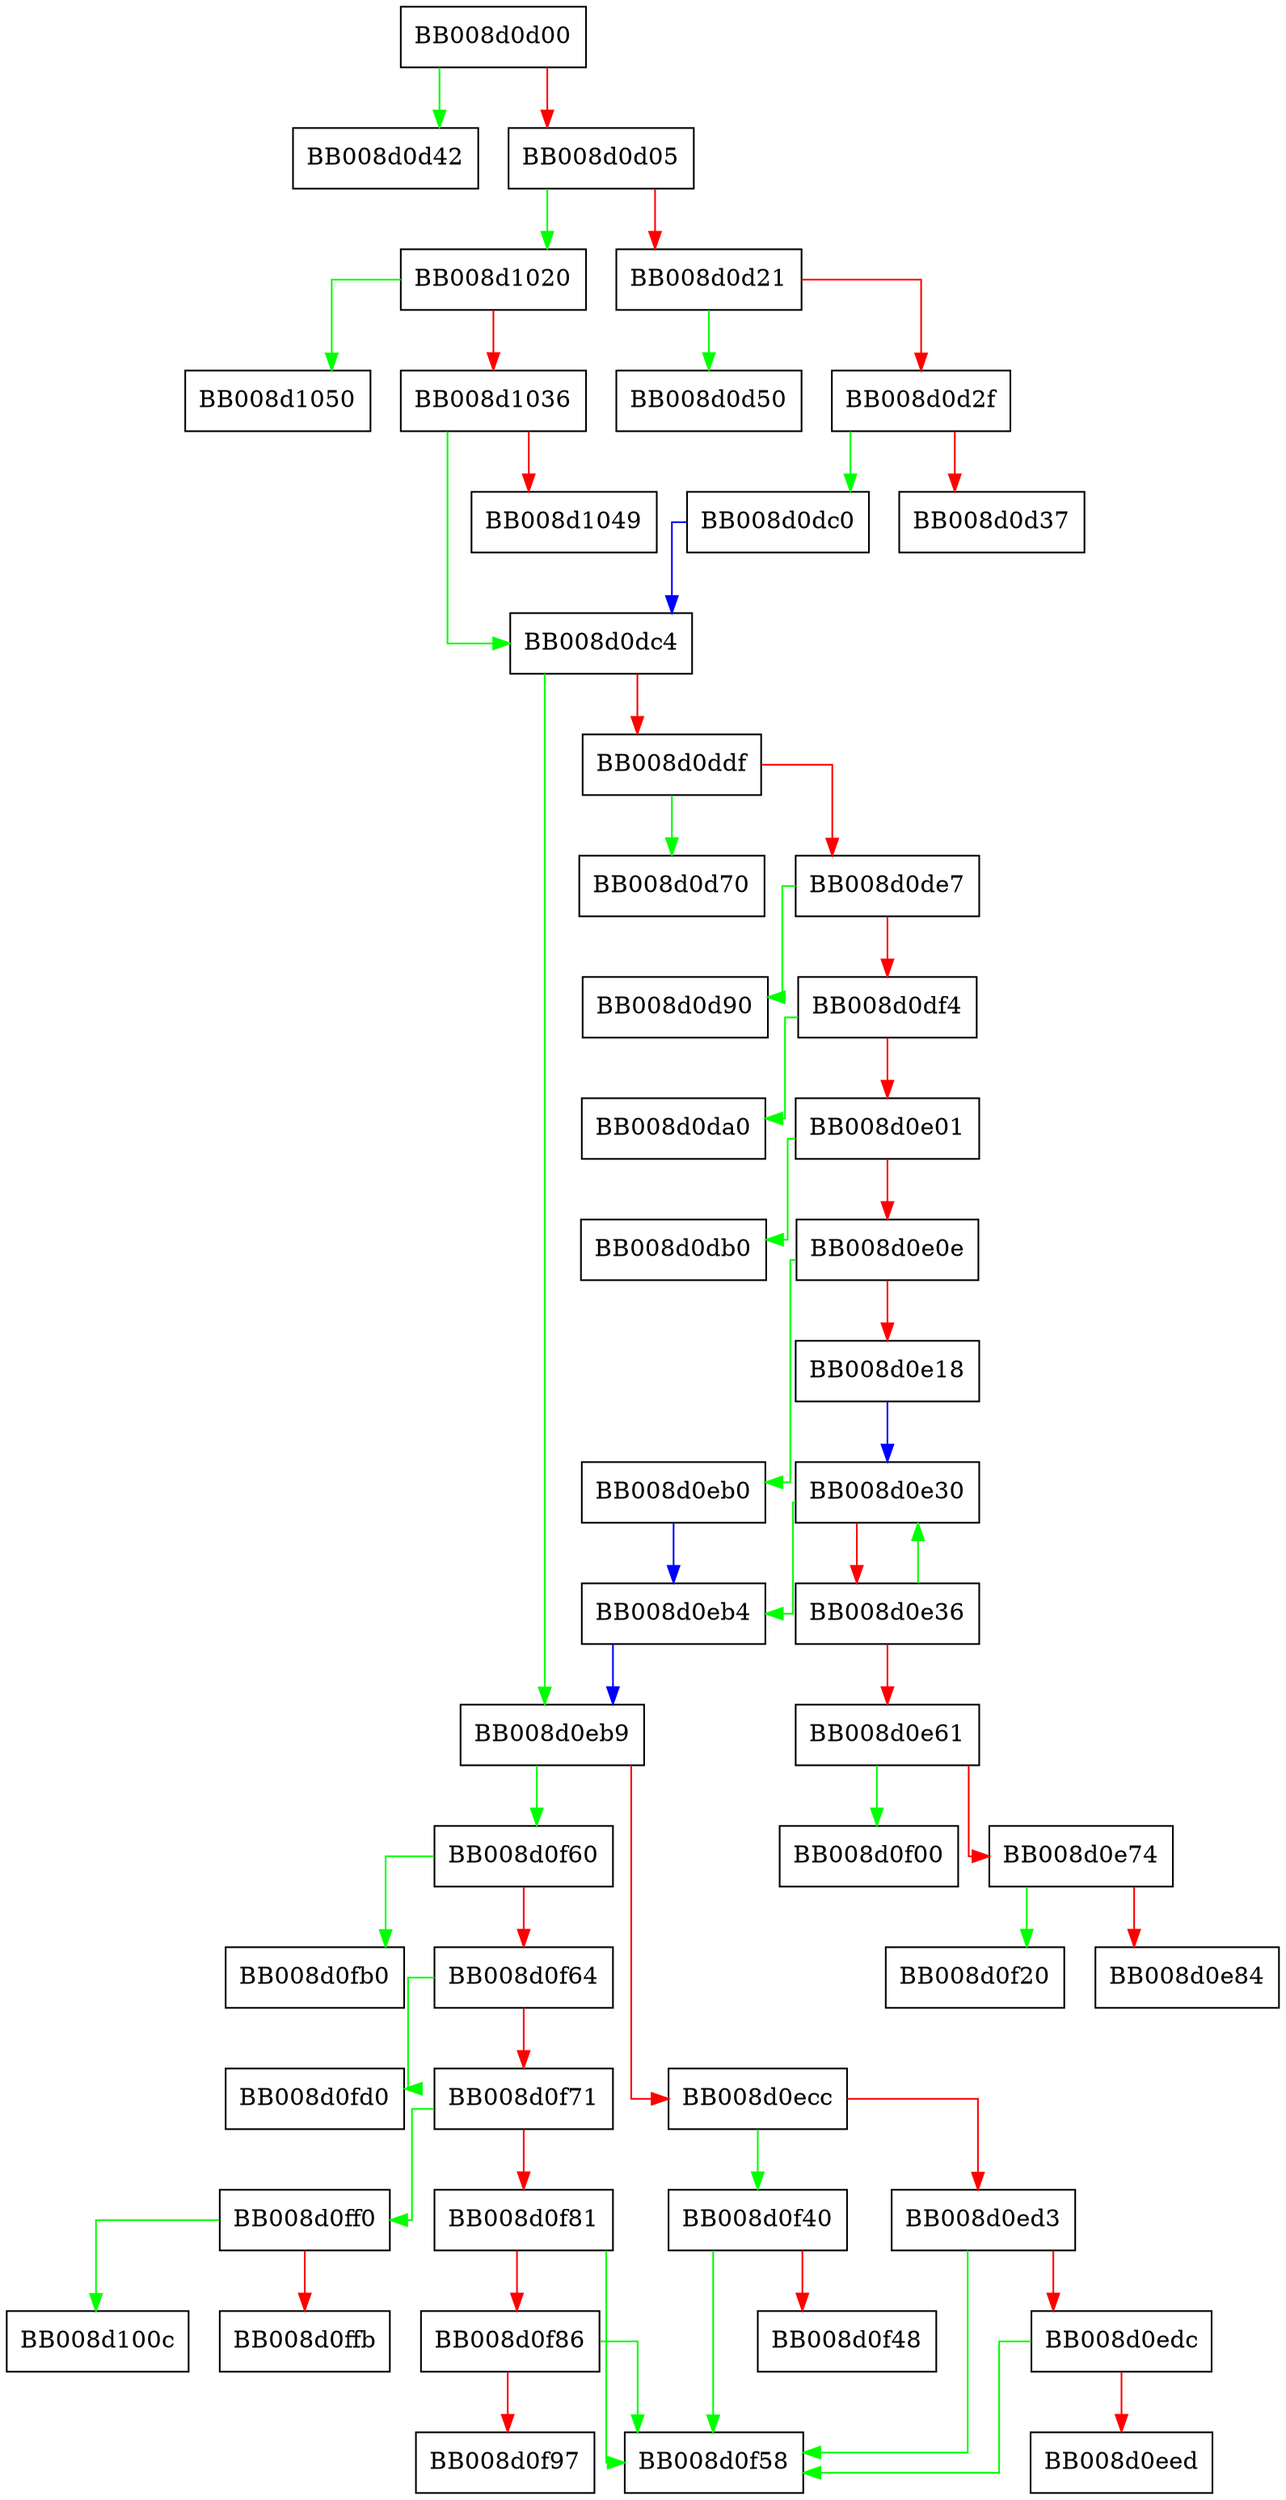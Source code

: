 digraph __wcsnlen_avx2 {
  node [shape="box"];
  graph [splines=ortho];
  BB008d0d00 -> BB008d0d42 [color="green"];
  BB008d0d00 -> BB008d0d05 [color="red"];
  BB008d0d05 -> BB008d1020 [color="green"];
  BB008d0d05 -> BB008d0d21 [color="red"];
  BB008d0d21 -> BB008d0d50 [color="green"];
  BB008d0d21 -> BB008d0d2f [color="red"];
  BB008d0d2f -> BB008d0dc0 [color="green"];
  BB008d0d2f -> BB008d0d37 [color="red"];
  BB008d0dc0 -> BB008d0dc4 [color="blue"];
  BB008d0dc4 -> BB008d0eb9 [color="green"];
  BB008d0dc4 -> BB008d0ddf [color="red"];
  BB008d0ddf -> BB008d0d70 [color="green"];
  BB008d0ddf -> BB008d0de7 [color="red"];
  BB008d0de7 -> BB008d0d90 [color="green"];
  BB008d0de7 -> BB008d0df4 [color="red"];
  BB008d0df4 -> BB008d0da0 [color="green"];
  BB008d0df4 -> BB008d0e01 [color="red"];
  BB008d0e01 -> BB008d0db0 [color="green"];
  BB008d0e01 -> BB008d0e0e [color="red"];
  BB008d0e0e -> BB008d0eb0 [color="green"];
  BB008d0e0e -> BB008d0e18 [color="red"];
  BB008d0e18 -> BB008d0e30 [color="blue"];
  BB008d0e30 -> BB008d0eb4 [color="green"];
  BB008d0e30 -> BB008d0e36 [color="red"];
  BB008d0e36 -> BB008d0e30 [color="green"];
  BB008d0e36 -> BB008d0e61 [color="red"];
  BB008d0e61 -> BB008d0f00 [color="green"];
  BB008d0e61 -> BB008d0e74 [color="red"];
  BB008d0e74 -> BB008d0f20 [color="green"];
  BB008d0e74 -> BB008d0e84 [color="red"];
  BB008d0eb0 -> BB008d0eb4 [color="blue"];
  BB008d0eb4 -> BB008d0eb9 [color="blue"];
  BB008d0eb9 -> BB008d0f60 [color="green"];
  BB008d0eb9 -> BB008d0ecc [color="red"];
  BB008d0ecc -> BB008d0f40 [color="green"];
  BB008d0ecc -> BB008d0ed3 [color="red"];
  BB008d0ed3 -> BB008d0f58 [color="green"];
  BB008d0ed3 -> BB008d0edc [color="red"];
  BB008d0edc -> BB008d0f58 [color="green"];
  BB008d0edc -> BB008d0eed [color="red"];
  BB008d0f40 -> BB008d0f58 [color="green"];
  BB008d0f40 -> BB008d0f48 [color="red"];
  BB008d0f60 -> BB008d0fb0 [color="green"];
  BB008d0f60 -> BB008d0f64 [color="red"];
  BB008d0f64 -> BB008d0fd0 [color="green"];
  BB008d0f64 -> BB008d0f71 [color="red"];
  BB008d0f71 -> BB008d0ff0 [color="green"];
  BB008d0f71 -> BB008d0f81 [color="red"];
  BB008d0f81 -> BB008d0f58 [color="green"];
  BB008d0f81 -> BB008d0f86 [color="red"];
  BB008d0f86 -> BB008d0f58 [color="green"];
  BB008d0f86 -> BB008d0f97 [color="red"];
  BB008d0ff0 -> BB008d100c [color="green"];
  BB008d0ff0 -> BB008d0ffb [color="red"];
  BB008d1020 -> BB008d1050 [color="green"];
  BB008d1020 -> BB008d1036 [color="red"];
  BB008d1036 -> BB008d0dc4 [color="green"];
  BB008d1036 -> BB008d1049 [color="red"];
}